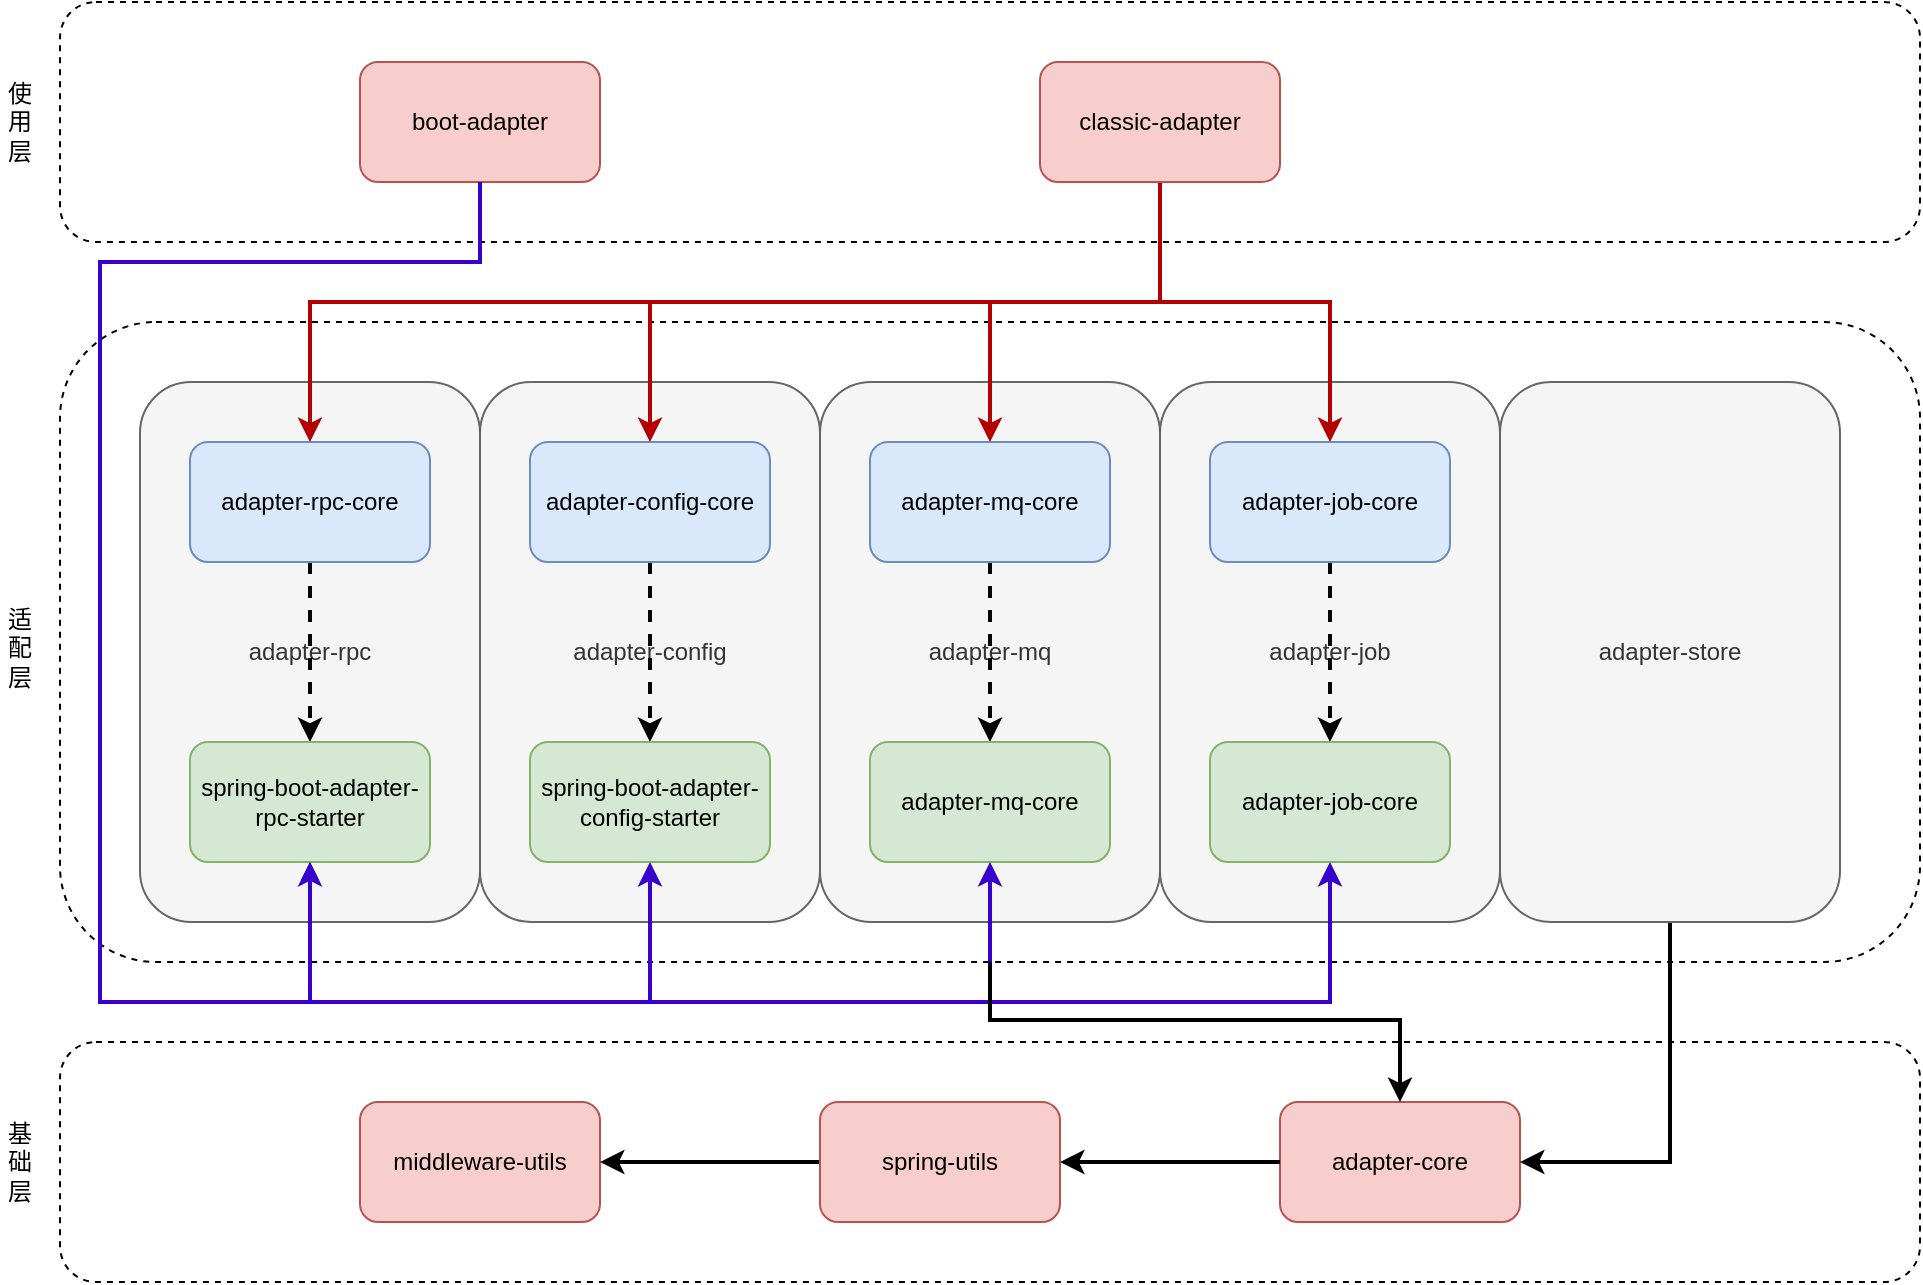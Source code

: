 <mxfile version="12.6.4" type="github" pages="3">
  <diagram id="uuqh1nBwymAz3odAhV0s" name="适配层设计">
    <mxGraphModel dx="946" dy="565" grid="0" gridSize="10" guides="1" tooltips="1" connect="1" arrows="1" fold="1" page="0" pageScale="1" pageWidth="827" pageHeight="1169" math="0" shadow="0">
      <root>
        <mxCell id="0"/>
        <mxCell id="1" parent="0"/>
        <mxCell id="NIco-3sRniRKHVoQK27q-1" value="" style="rounded=1;whiteSpace=wrap;html=1;dashed=1;" parent="1" vertex="1">
          <mxGeometry x="40" y="80" width="930" height="120" as="geometry"/>
        </mxCell>
        <mxCell id="NIco-3sRniRKHVoQK27q-3" value="" style="rounded=1;whiteSpace=wrap;html=1;dashed=1;" parent="1" vertex="1">
          <mxGeometry x="40" y="240" width="930" height="320" as="geometry"/>
        </mxCell>
        <mxCell id="NIco-3sRniRKHVoQK27q-4" value="" style="rounded=1;whiteSpace=wrap;html=1;dashed=1;strokeColor=#000000;" parent="1" vertex="1">
          <mxGeometry x="40" y="600" width="930" height="120" as="geometry"/>
        </mxCell>
        <mxCell id="NIco-3sRniRKHVoQK27q-5" value="基础层" style="text;html=1;strokeColor=none;fillColor=none;align=center;verticalAlign=middle;whiteSpace=wrap;rounded=0;" parent="1" vertex="1">
          <mxGeometry x="10" y="630" width="20" height="60" as="geometry"/>
        </mxCell>
        <mxCell id="NIco-3sRniRKHVoQK27q-6" value="middleware-utils" style="rounded=1;whiteSpace=wrap;html=1;fillColor=#f8cecc;strokeColor=#b85450;" parent="1" vertex="1">
          <mxGeometry x="190" y="630" width="120" height="60" as="geometry"/>
        </mxCell>
        <mxCell id="TnK5iJuFXeWoSXRTcoGU-31" style="edgeStyle=orthogonalEdgeStyle;rounded=0;orthogonalLoop=1;jettySize=auto;html=1;strokeWidth=2;" parent="1" source="E1nungwz0IHwdFVmV3aa-1" target="NIco-3sRniRKHVoQK27q-6" edge="1">
          <mxGeometry relative="1" as="geometry"/>
        </mxCell>
        <mxCell id="NIco-3sRniRKHVoQK27q-7" value="adapter-core" style="rounded=1;whiteSpace=wrap;html=1;fillColor=#f8cecc;strokeColor=#b85450;" parent="1" vertex="1">
          <mxGeometry x="650" y="630" width="120" height="60" as="geometry"/>
        </mxCell>
        <mxCell id="NIco-3sRniRKHVoQK27q-8" value="adapter-rpc" style="rounded=1;whiteSpace=wrap;html=1;fillColor=#f5f5f5;strokeColor=#666666;fontColor=#333333;" parent="1" vertex="1">
          <mxGeometry x="80" y="270" width="170" height="270" as="geometry"/>
        </mxCell>
        <mxCell id="TnK5iJuFXeWoSXRTcoGU-27" style="edgeStyle=orthogonalEdgeStyle;rounded=0;orthogonalLoop=1;jettySize=auto;html=1;entryX=0.5;entryY=0;entryDx=0;entryDy=0;strokeWidth=2;dashed=1;" parent="1" source="TnK5iJuFXeWoSXRTcoGU-1" target="TnK5iJuFXeWoSXRTcoGU-2" edge="1">
          <mxGeometry relative="1" as="geometry"/>
        </mxCell>
        <mxCell id="TnK5iJuFXeWoSXRTcoGU-1" value="adapter-rpc-core" style="rounded=1;whiteSpace=wrap;html=1;fillColor=#dae8fc;strokeColor=#6c8ebf;" parent="1" vertex="1">
          <mxGeometry x="105" y="300" width="120" height="60" as="geometry"/>
        </mxCell>
        <mxCell id="TnK5iJuFXeWoSXRTcoGU-2" value="spring-boot-adapter-rpc-starter" style="rounded=1;whiteSpace=wrap;html=1;fillColor=#d5e8d4;strokeColor=#82b366;" parent="1" vertex="1">
          <mxGeometry x="105" y="450" width="120" height="60" as="geometry"/>
        </mxCell>
        <mxCell id="TnK5iJuFXeWoSXRTcoGU-3" value="adapter-config" style="rounded=1;whiteSpace=wrap;html=1;fillColor=#f5f5f5;strokeColor=#666666;fontColor=#333333;" parent="1" vertex="1">
          <mxGeometry x="250" y="270" width="170" height="270" as="geometry"/>
        </mxCell>
        <mxCell id="TnK5iJuFXeWoSXRTcoGU-4" value="adapter-mq" style="rounded=1;whiteSpace=wrap;html=1;fillColor=#f5f5f5;strokeColor=#666666;fontColor=#333333;" parent="1" vertex="1">
          <mxGeometry x="420" y="270" width="170" height="270" as="geometry"/>
        </mxCell>
        <mxCell id="TnK5iJuFXeWoSXRTcoGU-5" value="adapter-job" style="rounded=1;whiteSpace=wrap;html=1;fillColor=#f5f5f5;strokeColor=#666666;fontColor=#333333;" parent="1" vertex="1">
          <mxGeometry x="590" y="270" width="170" height="270" as="geometry"/>
        </mxCell>
        <mxCell id="TnK5iJuFXeWoSXRTcoGU-28" style="edgeStyle=orthogonalEdgeStyle;rounded=0;orthogonalLoop=1;jettySize=auto;html=1;exitX=0.5;exitY=1;exitDx=0;exitDy=0;entryX=0.5;entryY=0;entryDx=0;entryDy=0;dashed=1;strokeWidth=2;" parent="1" source="TnK5iJuFXeWoSXRTcoGU-6" target="TnK5iJuFXeWoSXRTcoGU-7" edge="1">
          <mxGeometry relative="1" as="geometry"/>
        </mxCell>
        <mxCell id="TnK5iJuFXeWoSXRTcoGU-6" value="adapter-config-core" style="rounded=1;whiteSpace=wrap;html=1;fillColor=#dae8fc;strokeColor=#6c8ebf;" parent="1" vertex="1">
          <mxGeometry x="275" y="300" width="120" height="60" as="geometry"/>
        </mxCell>
        <mxCell id="TnK5iJuFXeWoSXRTcoGU-7" value="spring-boot-adapter-config-starter" style="rounded=1;whiteSpace=wrap;html=1;fillColor=#d5e8d4;strokeColor=#82b366;" parent="1" vertex="1">
          <mxGeometry x="275" y="450" width="120" height="60" as="geometry"/>
        </mxCell>
        <mxCell id="TnK5iJuFXeWoSXRTcoGU-29" style="edgeStyle=orthogonalEdgeStyle;rounded=0;orthogonalLoop=1;jettySize=auto;html=1;dashed=1;strokeWidth=2;" parent="1" source="TnK5iJuFXeWoSXRTcoGU-8" target="TnK5iJuFXeWoSXRTcoGU-10" edge="1">
          <mxGeometry relative="1" as="geometry"/>
        </mxCell>
        <mxCell id="TnK5iJuFXeWoSXRTcoGU-8" value="adapter-mq-core" style="rounded=1;whiteSpace=wrap;html=1;fillColor=#dae8fc;strokeColor=#6c8ebf;" parent="1" vertex="1">
          <mxGeometry x="445" y="300" width="120" height="60" as="geometry"/>
        </mxCell>
        <mxCell id="TnK5iJuFXeWoSXRTcoGU-30" style="edgeStyle=orthogonalEdgeStyle;rounded=0;orthogonalLoop=1;jettySize=auto;html=1;dashed=1;strokeWidth=2;" parent="1" source="TnK5iJuFXeWoSXRTcoGU-9" target="TnK5iJuFXeWoSXRTcoGU-11" edge="1">
          <mxGeometry relative="1" as="geometry"/>
        </mxCell>
        <mxCell id="TnK5iJuFXeWoSXRTcoGU-9" value="adapter-job-core" style="rounded=1;whiteSpace=wrap;html=1;fillColor=#dae8fc;strokeColor=#6c8ebf;" parent="1" vertex="1">
          <mxGeometry x="615" y="300" width="120" height="60" as="geometry"/>
        </mxCell>
        <mxCell id="TnK5iJuFXeWoSXRTcoGU-10" value="adapter-mq-core" style="rounded=1;whiteSpace=wrap;html=1;fillColor=#d5e8d4;strokeColor=#82b366;" parent="1" vertex="1">
          <mxGeometry x="445" y="450" width="120" height="60" as="geometry"/>
        </mxCell>
        <mxCell id="TnK5iJuFXeWoSXRTcoGU-11" value="adapter-job-core" style="rounded=1;whiteSpace=wrap;html=1;fillColor=#d5e8d4;strokeColor=#82b366;" parent="1" vertex="1">
          <mxGeometry x="615" y="450" width="120" height="60" as="geometry"/>
        </mxCell>
        <mxCell id="TnK5iJuFXeWoSXRTcoGU-12" value="适配层" style="text;html=1;strokeColor=none;fillColor=none;align=center;verticalAlign=middle;whiteSpace=wrap;rounded=0;" parent="1" vertex="1">
          <mxGeometry x="10" y="372.5" width="20" height="60" as="geometry"/>
        </mxCell>
        <mxCell id="TnK5iJuFXeWoSXRTcoGU-18" style="edgeStyle=orthogonalEdgeStyle;rounded=0;orthogonalLoop=1;jettySize=auto;html=1;entryX=0.5;entryY=1;entryDx=0;entryDy=0;fillColor=#6a00ff;strokeColor=#3700CC;" parent="1" source="TnK5iJuFXeWoSXRTcoGU-13" target="TnK5iJuFXeWoSXRTcoGU-2" edge="1">
          <mxGeometry relative="1" as="geometry">
            <Array as="points">
              <mxPoint x="250" y="210"/>
              <mxPoint x="60" y="210"/>
              <mxPoint x="60" y="580"/>
              <mxPoint x="165" y="580"/>
            </Array>
          </mxGeometry>
        </mxCell>
        <mxCell id="TnK5iJuFXeWoSXRTcoGU-19" style="edgeStyle=orthogonalEdgeStyle;rounded=0;orthogonalLoop=1;jettySize=auto;html=1;entryX=0.5;entryY=1;entryDx=0;entryDy=0;fillColor=#6a00ff;strokeColor=#3700CC;strokeWidth=2;" parent="1" source="TnK5iJuFXeWoSXRTcoGU-13" target="TnK5iJuFXeWoSXRTcoGU-7" edge="1">
          <mxGeometry relative="1" as="geometry">
            <Array as="points">
              <mxPoint x="250" y="210"/>
              <mxPoint x="60" y="210"/>
              <mxPoint x="60" y="580"/>
              <mxPoint x="335" y="580"/>
            </Array>
          </mxGeometry>
        </mxCell>
        <mxCell id="TnK5iJuFXeWoSXRTcoGU-20" style="edgeStyle=orthogonalEdgeStyle;rounded=0;orthogonalLoop=1;jettySize=auto;html=1;entryX=0.5;entryY=1;entryDx=0;entryDy=0;fillColor=#6a00ff;strokeColor=#3700CC;strokeWidth=2;" parent="1" source="TnK5iJuFXeWoSXRTcoGU-13" target="TnK5iJuFXeWoSXRTcoGU-10" edge="1">
          <mxGeometry relative="1" as="geometry">
            <Array as="points">
              <mxPoint x="250" y="210"/>
              <mxPoint x="60" y="210"/>
              <mxPoint x="60" y="580"/>
              <mxPoint x="505" y="580"/>
            </Array>
          </mxGeometry>
        </mxCell>
        <mxCell id="TnK5iJuFXeWoSXRTcoGU-21" style="edgeStyle=orthogonalEdgeStyle;rounded=0;orthogonalLoop=1;jettySize=auto;html=1;entryX=0.5;entryY=1;entryDx=0;entryDy=0;fillColor=#6a00ff;strokeColor=#3700CC;strokeWidth=2;" parent="1" source="TnK5iJuFXeWoSXRTcoGU-13" target="TnK5iJuFXeWoSXRTcoGU-11" edge="1">
          <mxGeometry relative="1" as="geometry">
            <Array as="points">
              <mxPoint x="250" y="210"/>
              <mxPoint x="60" y="210"/>
              <mxPoint x="60" y="580"/>
              <mxPoint x="675" y="580"/>
            </Array>
          </mxGeometry>
        </mxCell>
        <mxCell id="TnK5iJuFXeWoSXRTcoGU-13" value="boot-adapter" style="rounded=1;whiteSpace=wrap;html=1;fillColor=#f8cecc;strokeColor=#b85450;" parent="1" vertex="1">
          <mxGeometry x="190" y="110" width="120" height="60" as="geometry"/>
        </mxCell>
        <mxCell id="TnK5iJuFXeWoSXRTcoGU-22" style="edgeStyle=orthogonalEdgeStyle;rounded=0;orthogonalLoop=1;jettySize=auto;html=1;fillColor=#e51400;strokeColor=#B20000;strokeWidth=2;" parent="1" source="TnK5iJuFXeWoSXRTcoGU-14" target="TnK5iJuFXeWoSXRTcoGU-1" edge="1">
          <mxGeometry relative="1" as="geometry">
            <Array as="points">
              <mxPoint x="590" y="230"/>
              <mxPoint x="165" y="230"/>
            </Array>
          </mxGeometry>
        </mxCell>
        <mxCell id="TnK5iJuFXeWoSXRTcoGU-23" style="edgeStyle=orthogonalEdgeStyle;rounded=0;orthogonalLoop=1;jettySize=auto;html=1;entryX=0.5;entryY=0;entryDx=0;entryDy=0;fillColor=#e51400;strokeColor=#B20000;strokeWidth=2;" parent="1" source="TnK5iJuFXeWoSXRTcoGU-14" target="TnK5iJuFXeWoSXRTcoGU-6" edge="1">
          <mxGeometry relative="1" as="geometry">
            <Array as="points">
              <mxPoint x="590" y="230"/>
              <mxPoint x="335" y="230"/>
            </Array>
          </mxGeometry>
        </mxCell>
        <mxCell id="TnK5iJuFXeWoSXRTcoGU-24" style="edgeStyle=orthogonalEdgeStyle;rounded=0;orthogonalLoop=1;jettySize=auto;html=1;entryX=0.5;entryY=0;entryDx=0;entryDy=0;fillColor=#e51400;strokeColor=#B20000;strokeWidth=2;" parent="1" source="TnK5iJuFXeWoSXRTcoGU-14" target="TnK5iJuFXeWoSXRTcoGU-8" edge="1">
          <mxGeometry relative="1" as="geometry">
            <Array as="points">
              <mxPoint x="590" y="230"/>
              <mxPoint x="505" y="230"/>
            </Array>
          </mxGeometry>
        </mxCell>
        <mxCell id="TnK5iJuFXeWoSXRTcoGU-25" style="edgeStyle=orthogonalEdgeStyle;rounded=0;orthogonalLoop=1;jettySize=auto;html=1;entryX=0.5;entryY=0;entryDx=0;entryDy=0;fillColor=#e51400;strokeColor=#B20000;strokeWidth=2;" parent="1" source="TnK5iJuFXeWoSXRTcoGU-14" target="TnK5iJuFXeWoSXRTcoGU-9" edge="1">
          <mxGeometry relative="1" as="geometry">
            <Array as="points">
              <mxPoint x="590" y="230"/>
              <mxPoint x="675" y="230"/>
            </Array>
          </mxGeometry>
        </mxCell>
        <mxCell id="TnK5iJuFXeWoSXRTcoGU-14" value="classic-adapter" style="rounded=1;whiteSpace=wrap;html=1;fillColor=#f8cecc;strokeColor=#b85450;" parent="1" vertex="1">
          <mxGeometry x="530" y="110" width="120" height="60" as="geometry"/>
        </mxCell>
        <mxCell id="TnK5iJuFXeWoSXRTcoGU-15" value="使用层" style="text;html=1;strokeColor=none;fillColor=none;align=center;verticalAlign=middle;whiteSpace=wrap;rounded=0;" parent="1" vertex="1">
          <mxGeometry x="10" y="110" width="20" height="60" as="geometry"/>
        </mxCell>
        <mxCell id="TnK5iJuFXeWoSXRTcoGU-26" style="edgeStyle=orthogonalEdgeStyle;rounded=0;orthogonalLoop=1;jettySize=auto;html=1;entryX=0.5;entryY=1;entryDx=0;entryDy=0;fillColor=#6a00ff;strokeColor=#3700CC;strokeWidth=2;" parent="1" edge="1">
          <mxGeometry relative="1" as="geometry">
            <mxPoint x="250" y="170" as="sourcePoint"/>
            <mxPoint x="165" y="510" as="targetPoint"/>
            <Array as="points">
              <mxPoint x="250" y="210"/>
              <mxPoint x="60" y="210"/>
              <mxPoint x="60" y="580"/>
              <mxPoint x="165" y="580"/>
            </Array>
          </mxGeometry>
        </mxCell>
        <mxCell id="NIco-3sRniRKHVoQK27q-12" style="edgeStyle=orthogonalEdgeStyle;rounded=0;orthogonalLoop=1;jettySize=auto;html=1;strokeWidth=2;" parent="1" source="NIco-3sRniRKHVoQK27q-3" target="NIco-3sRniRKHVoQK27q-7" edge="1">
          <mxGeometry relative="1" as="geometry">
            <Array as="points">
              <mxPoint x="505" y="589"/>
              <mxPoint x="710" y="589"/>
            </Array>
          </mxGeometry>
        </mxCell>
        <mxCell id="TnK5iJuFXeWoSXRTcoGU-34" style="edgeStyle=orthogonalEdgeStyle;rounded=0;orthogonalLoop=1;jettySize=auto;html=1;entryX=1;entryY=0.5;entryDx=0;entryDy=0;strokeWidth=2;" parent="1" source="TnK5iJuFXeWoSXRTcoGU-32" target="NIco-3sRniRKHVoQK27q-7" edge="1">
          <mxGeometry relative="1" as="geometry">
            <Array as="points">
              <mxPoint x="845" y="660"/>
            </Array>
          </mxGeometry>
        </mxCell>
        <mxCell id="TnK5iJuFXeWoSXRTcoGU-32" value="adapter-store" style="rounded=1;whiteSpace=wrap;html=1;fillColor=#f5f5f5;strokeColor=#666666;fontColor=#333333;" parent="1" vertex="1">
          <mxGeometry x="760" y="270" width="170" height="270" as="geometry"/>
        </mxCell>
        <mxCell id="E1nungwz0IHwdFVmV3aa-1" value="spring-utils" style="rounded=1;whiteSpace=wrap;html=1;fillColor=#f8cecc;strokeColor=#b85450;" vertex="1" parent="1">
          <mxGeometry x="420" y="630" width="120" height="60" as="geometry"/>
        </mxCell>
        <mxCell id="E1nungwz0IHwdFVmV3aa-2" style="edgeStyle=orthogonalEdgeStyle;rounded=0;orthogonalLoop=1;jettySize=auto;html=1;strokeWidth=2;" edge="1" parent="1" source="NIco-3sRniRKHVoQK27q-7" target="E1nungwz0IHwdFVmV3aa-1">
          <mxGeometry relative="1" as="geometry">
            <mxPoint x="530" y="660" as="sourcePoint"/>
            <mxPoint x="310" y="660" as="targetPoint"/>
          </mxGeometry>
        </mxCell>
      </root>
    </mxGraphModel>
  </diagram>
  <diagram id="vd-FO5zWYkqXy6jPEmuK" name="脚手架分层">
    <mxGraphModel dx="946" dy="565" grid="1" gridSize="10" guides="1" tooltips="1" connect="1" arrows="1" fold="1" page="1" pageScale="1" pageWidth="827" pageHeight="1169" math="0" shadow="0">
      <root>
        <mxCell id="CLMpoF4_Lb6auk_TqsBl-0"/>
        <mxCell id="CLMpoF4_Lb6auk_TqsBl-1" parent="CLMpoF4_Lb6auk_TqsBl-0"/>
      </root>
    </mxGraphModel>
  </diagram>
  <diagram id="gZqR5CqG_4V4Bss8eqj6" name="validation">
    <mxGraphModel dx="946" dy="565" grid="1" gridSize="10" guides="1" tooltips="1" connect="1" arrows="1" fold="1" page="1" pageScale="1" pageWidth="827" pageHeight="1169" math="0" shadow="0">
      <root>
        <mxCell id="3DjaLPlJ7FCP1gshUXWo-0"/>
        <mxCell id="3DjaLPlJ7FCP1gshUXWo-1" parent="3DjaLPlJ7FCP1gshUXWo-0"/>
        <mxCell id="RlPl28cZ2YJzz7KRkNSS-5" value="" style="rounded=1;whiteSpace=wrap;html=1;strokeColor=#B09500;fillColor=#e3c800;fontColor=#ffffff;" vertex="1" parent="3DjaLPlJ7FCP1gshUXWo-1">
          <mxGeometry x="80" y="120" width="440" height="240" as="geometry"/>
        </mxCell>
        <mxCell id="RlPl28cZ2YJzz7KRkNSS-3" style="edgeStyle=orthogonalEdgeStyle;rounded=0;orthogonalLoop=1;jettySize=auto;html=1;entryX=0.25;entryY=0;entryDx=0;entryDy=0;strokeWidth=5;" edge="1" parent="3DjaLPlJ7FCP1gshUXWo-1" source="RlPl28cZ2YJzz7KRkNSS-0" target="RlPl28cZ2YJzz7KRkNSS-2">
          <mxGeometry relative="1" as="geometry"/>
        </mxCell>
        <mxCell id="RlPl28cZ2YJzz7KRkNSS-6" style="edgeStyle=orthogonalEdgeStyle;rounded=0;orthogonalLoop=1;jettySize=auto;html=1;strokeWidth=5;" edge="1" parent="3DjaLPlJ7FCP1gshUXWo-1" source="RlPl28cZ2YJzz7KRkNSS-0" target="RlPl28cZ2YJzz7KRkNSS-1">
          <mxGeometry relative="1" as="geometry"/>
        </mxCell>
        <mxCell id="RlPl28cZ2YJzz7KRkNSS-0" value="JSR-303 标准" style="rounded=0;whiteSpace=wrap;html=1;strokeColor=#C73500;fillColor=#fa6800;fontColor=#ffffff;" vertex="1" parent="3DjaLPlJ7FCP1gshUXWo-1">
          <mxGeometry x="120" y="160" width="120" height="60" as="geometry"/>
        </mxCell>
        <mxCell id="RlPl28cZ2YJzz7KRkNSS-4" style="edgeStyle=orthogonalEdgeStyle;rounded=0;orthogonalLoop=1;jettySize=auto;html=1;entryX=0.75;entryY=0;entryDx=0;entryDy=0;strokeWidth=5;" edge="1" parent="3DjaLPlJ7FCP1gshUXWo-1" source="RlPl28cZ2YJzz7KRkNSS-1" target="RlPl28cZ2YJzz7KRkNSS-2">
          <mxGeometry relative="1" as="geometry"/>
        </mxCell>
        <mxCell id="RlPl28cZ2YJzz7KRkNSS-1" value="Bean validation" style="rounded=0;whiteSpace=wrap;html=1;strokeColor=#C73500;fillColor=#fa6800;fontColor=#ffffff;" vertex="1" parent="3DjaLPlJ7FCP1gshUXWo-1">
          <mxGeometry x="360" y="160" width="120" height="60" as="geometry"/>
        </mxCell>
        <mxCell id="RlPl28cZ2YJzz7KRkNSS-2" value="Hibernate-validator" style="rounded=0;whiteSpace=wrap;html=1;strokeColor=#C73500;fillColor=#fa6800;fontColor=#ffffff;" vertex="1" parent="3DjaLPlJ7FCP1gshUXWo-1">
          <mxGeometry x="240" y="280" width="120" height="60" as="geometry"/>
        </mxCell>
        <mxCell id="RlPl28cZ2YJzz7KRkNSS-7" value="&lt;font face=&quot;Comic Sans MS&quot;&gt;    javax.validation:validation-api&lt;/font&gt;" style="text;html=1;" vertex="1" parent="3DjaLPlJ7FCP1gshUXWo-1">
          <mxGeometry x="540" y="175" width="180" height="30" as="geometry"/>
        </mxCell>
        <mxCell id="RlPl28cZ2YJzz7KRkNSS-9" value="&lt;font style=&quot;font-size: 12px&quot; face=&quot;Comic Sans MS&quot;&gt;&lt;span style=&quot;background-color: rgb(255 , 255 , 255)&quot;&gt;org.hibernate.validator:&lt;/span&gt;hibernate-validator&lt;/font&gt;" style="text;html=1;" vertex="1" parent="3DjaLPlJ7FCP1gshUXWo-1">
          <mxGeometry x="160" y="380" width="340" height="30" as="geometry"/>
        </mxCell>
      </root>
    </mxGraphModel>
  </diagram>
</mxfile>

